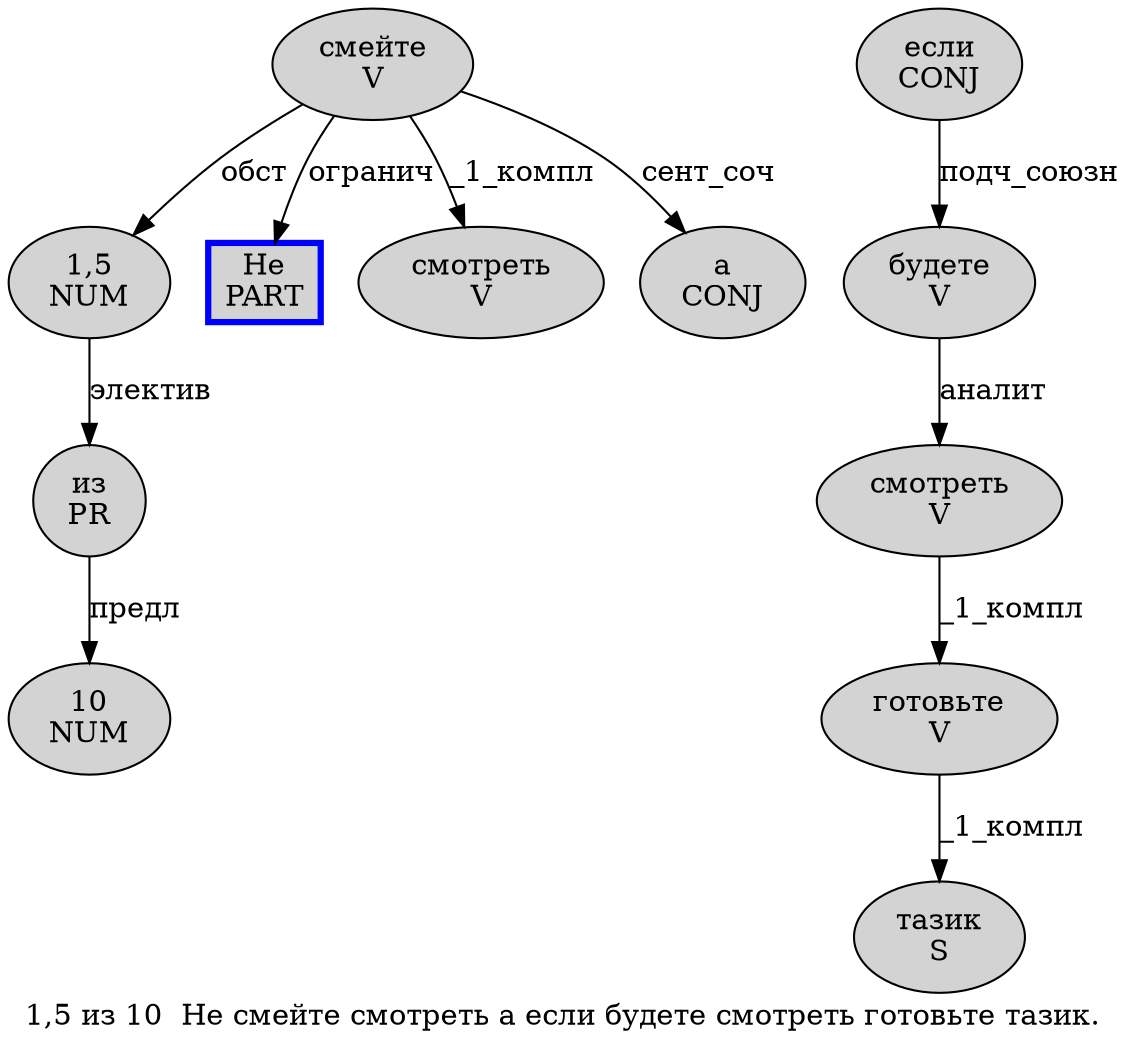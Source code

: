 digraph SENTENCE_3790 {
	graph [label="1,5 из 10  Не смейте смотреть а если будете смотреть готовьте тазик."]
	node [style=filled]
		0 [label="1,5
NUM" color="" fillcolor=lightgray penwidth=1 shape=ellipse]
		1 [label="из
PR" color="" fillcolor=lightgray penwidth=1 shape=ellipse]
		2 [label="10
NUM" color="" fillcolor=lightgray penwidth=1 shape=ellipse]
		3 [label="Не
PART" color=blue fillcolor=lightgray penwidth=3 shape=box]
		4 [label="смейте
V" color="" fillcolor=lightgray penwidth=1 shape=ellipse]
		5 [label="смотреть
V" color="" fillcolor=lightgray penwidth=1 shape=ellipse]
		6 [label="а
CONJ" color="" fillcolor=lightgray penwidth=1 shape=ellipse]
		7 [label="если
CONJ" color="" fillcolor=lightgray penwidth=1 shape=ellipse]
		8 [label="будете
V" color="" fillcolor=lightgray penwidth=1 shape=ellipse]
		9 [label="смотреть
V" color="" fillcolor=lightgray penwidth=1 shape=ellipse]
		10 [label="готовьте
V" color="" fillcolor=lightgray penwidth=1 shape=ellipse]
		11 [label="тазик
S" color="" fillcolor=lightgray penwidth=1 shape=ellipse]
			9 -> 10 [label="_1_компл"]
			4 -> 0 [label="обст"]
			4 -> 3 [label="огранич"]
			4 -> 5 [label="_1_компл"]
			4 -> 6 [label="сент_соч"]
			0 -> 1 [label="электив"]
			7 -> 8 [label="подч_союзн"]
			10 -> 11 [label="_1_компл"]
			1 -> 2 [label="предл"]
			8 -> 9 [label="аналит"]
}